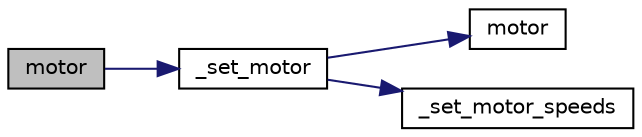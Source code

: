 digraph "motor"
{
  edge [fontname="Helvetica",fontsize="10",labelfontname="Helvetica",labelfontsize="10"];
  node [fontname="Helvetica",fontsize="10",shape=record];
  rankdir="LR";
  Node1 [label="motor",height=0.2,width=0.4,color="black", fillcolor="grey75", style="filled" fontcolor="black"];
  Node1 -> Node2 [color="midnightblue",fontsize="10",style="solid",fontname="Helvetica"];
  Node2 [label="_set_motor",height=0.2,width=0.4,color="black", fillcolor="white", style="filled",URL="$lib__hb_8c.html#a5ad04cbb50e276d5c0c68928b6f72fbb"];
  Node2 -> Node3 [color="midnightblue",fontsize="10",style="solid",fontname="Helvetica"];
  Node3 [label="motor",height=0.2,width=0.4,color="black", fillcolor="white", style="filled",URL="$base_2lib__rwp_8c.html#a04268e3e9a9cdbff1cd6d5c265f11200"];
  Node2 -> Node4 [color="midnightblue",fontsize="10",style="solid",fontname="Helvetica"];
  Node4 [label="_set_motor_speeds",height=0.2,width=0.4,color="black", fillcolor="white", style="filled",URL="$lib__hb_8c.html#a14a2f7ce8a5918b038b2f29adeb96771"];
}
